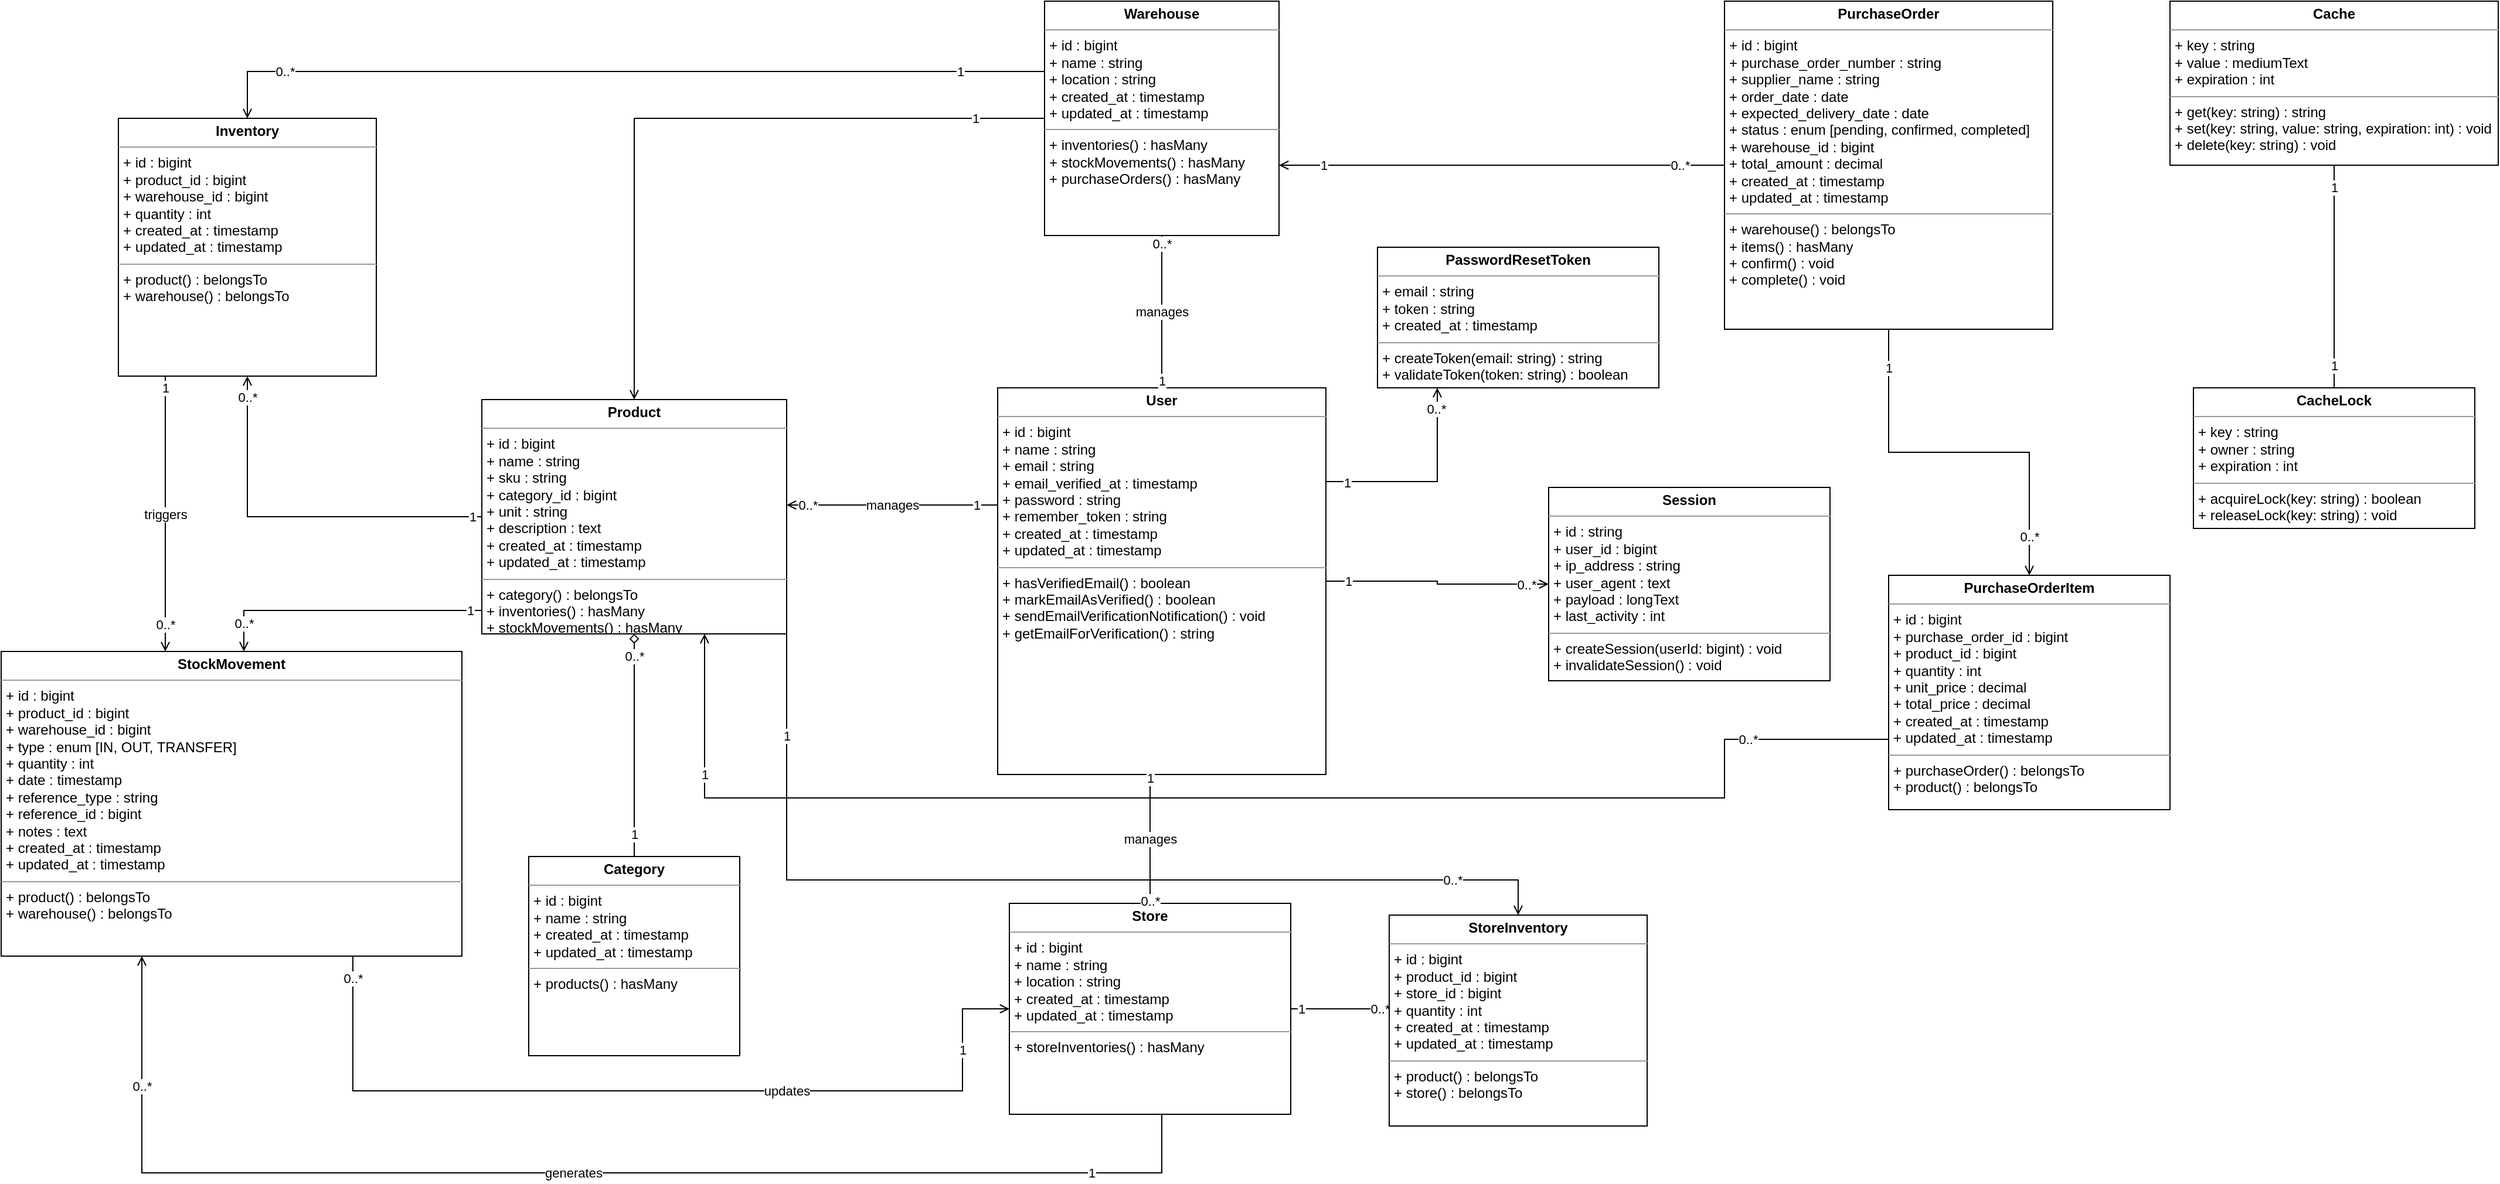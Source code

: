 <mxfile>
    <diagram id="C5RBs43oDa-KdzZeNtuy" name="Page-1">
        <mxGraphModel dx="3071" dy="1442" grid="1" gridSize="10" guides="1" tooltips="1" connect="1" arrows="1" fold="1" page="1" pageScale="1" pageWidth="827" pageHeight="1169" math="0" shadow="0">
            <root>
                <mxCell id="0"/>
                <mxCell id="1" parent="0"/>
                <mxCell id="User" value="&lt;p style=&quot;margin:0px;margin-top:4px;text-align:center;&quot;&gt;&lt;b&gt;User&lt;/b&gt;&lt;/p&gt;&lt;hr size=&quot;1&quot;&gt;&lt;p style=&quot;margin:0px;margin-left:4px;&quot;&gt;+ id : bigint&lt;br&gt;+ name : string&lt;br&gt;+ email : string&lt;br&gt;+ email_verified_at : timestamp&lt;br&gt;+ password : string&lt;br&gt;+ remember_token : string&lt;br&gt;+ created_at : timestamp&lt;br&gt;+ updated_at : timestamp&lt;/p&gt;&lt;hr size=&quot;1&quot;&gt;&lt;p style=&quot;margin:0px;margin-left:4px;&quot;&gt;+ hasVerifiedEmail() : boolean&lt;br&gt;+ markEmailAsVerified() : boolean&lt;br&gt;+ sendEmailVerificationNotification() : void&lt;br&gt;+ getEmailForVerification() : string&lt;/p&gt;" style="verticalAlign=top;align=left;overflow=fill;fontSize=12;fontFamily=Helvetica;html=1;" parent="1" vertex="1">
                    <mxGeometry x="80" y="360" width="280" height="330" as="geometry"/>
                </mxCell>
                <mxCell id="PasswordResetToken" value="&lt;p style=&quot;margin:0px;margin-top:4px;text-align:center;&quot;&gt;&lt;b&gt;PasswordResetToken&lt;/b&gt;&lt;/p&gt;&lt;hr size=&quot;1&quot;&gt;&lt;p style=&quot;margin:0px;margin-left:4px;&quot;&gt;+ email : string&lt;br&gt;+ token : string&lt;br&gt;+ created_at : timestamp&lt;/p&gt;&lt;hr size=&quot;1&quot;&gt;&lt;p style=&quot;margin:0px;margin-left:4px;&quot;&gt;+ createToken(email: string) : string&lt;br&gt;+ validateToken(token: string) : boolean&lt;/p&gt;" style="verticalAlign=top;align=left;overflow=fill;fontSize=12;fontFamily=Helvetica;html=1;" parent="1" vertex="1">
                    <mxGeometry x="404" y="240" width="240" height="120" as="geometry"/>
                </mxCell>
                <mxCell id="Session" value="&lt;p style=&quot;margin:0px;margin-top:4px;text-align:center;&quot;&gt;&lt;b&gt;Session&lt;/b&gt;&lt;/p&gt;&lt;hr size=&quot;1&quot;&gt;&lt;p style=&quot;margin:0px;margin-left:4px;&quot;&gt;+ id : string&lt;br&gt;+ user_id : bigint&lt;br&gt;+ ip_address : string&lt;br&gt;+ user_agent : text&lt;br&gt;+ payload : longText&lt;br&gt;+ last_activity : int&lt;/p&gt;&lt;hr size=&quot;1&quot;&gt;&lt;p style=&quot;margin:0px;margin-left:4px;&quot;&gt;+ createSession(userId: bigint) : void&lt;br&gt;+ invalidateSession() : void&lt;/p&gt;" style="verticalAlign=top;align=left;overflow=fill;fontSize=12;fontFamily=Helvetica;html=1;" parent="1" vertex="1">
                    <mxGeometry x="550" y="445" width="240" height="165" as="geometry"/>
                </mxCell>
                <mxCell id="Cache" value="&lt;p style=&quot;margin:0px;margin-top:4px;text-align:center;&quot;&gt;&lt;b&gt;Cache&lt;/b&gt;&lt;/p&gt;&lt;hr size=&quot;1&quot;&gt;&lt;p style=&quot;margin:0px;margin-left:4px;&quot;&gt;+ key : string&lt;br&gt;+ value : mediumText&lt;br&gt;+ expiration : int&lt;/p&gt;&lt;hr size=&quot;1&quot;&gt;&lt;p style=&quot;margin:0px;margin-left:4px;&quot;&gt;+ get(key: string) : string&lt;br&gt;+ set(key: string, value: string, expiration: int) : void&lt;br&gt;+ delete(key: string) : void&lt;/p&gt;" style="verticalAlign=top;align=left;overflow=fill;fontSize=12;fontFamily=Helvetica;html=1;" parent="1" vertex="1">
                    <mxGeometry x="1080" y="30" width="280" height="140" as="geometry"/>
                </mxCell>
                <mxCell id="CacheLock" value="&lt;p style=&quot;margin:0px;margin-top:4px;text-align:center;&quot;&gt;&lt;b&gt;CacheLock&lt;/b&gt;&lt;/p&gt;&lt;hr size=&quot;1&quot;&gt;&lt;p style=&quot;margin:0px;margin-left:4px;&quot;&gt;+ key : string&lt;br&gt;+ owner : string&lt;br&gt;+ expiration : int&lt;/p&gt;&lt;hr size=&quot;1&quot;&gt;&lt;p style=&quot;margin:0px;margin-left:4px;&quot;&gt;+ acquireLock(key: string) : boolean&lt;br&gt;+ releaseLock(key: string) : void&lt;/p&gt;" style="verticalAlign=top;align=left;overflow=fill;fontSize=12;fontFamily=Helvetica;html=1;" parent="1" vertex="1">
                    <mxGeometry x="1100" y="360" width="240" height="120" as="geometry"/>
                </mxCell>
                <mxCell id="Category" value="&lt;p style=&quot;margin:0px;margin-top:4px;text-align:center;&quot;&gt;&lt;b&gt;Category&lt;/b&gt;&lt;/p&gt;&lt;hr size=&quot;1&quot;&gt;&lt;p style=&quot;margin:0px;margin-left:4px;&quot;&gt;+ id : bigint&lt;br&gt;+ name : string&lt;br&gt;+ created_at : timestamp&lt;br&gt;+ updated_at : timestamp&lt;/p&gt;&lt;hr size=&quot;1&quot;&gt;&lt;p style=&quot;margin:0px;margin-left:4px;&quot;&gt;+ products() : hasMany&lt;/p&gt;" style="verticalAlign=top;align=left;overflow=fill;fontSize=12;fontFamily=Helvetica;html=1;" parent="1" vertex="1">
                    <mxGeometry x="-320" y="760" width="180" height="170" as="geometry"/>
                </mxCell>
                <mxCell id="Warehouse" value="&lt;p style=&quot;margin:0px;margin-top:4px;text-align:center;&quot;&gt;&lt;b&gt;Warehouse&lt;/b&gt;&lt;/p&gt;&lt;hr size=&quot;1&quot;&gt;&lt;p style=&quot;margin:0px;margin-left:4px;&quot;&gt;+ id : bigint&lt;br&gt;+ name : string&lt;br&gt;+ location : string&lt;br&gt;+ created_at : timestamp&lt;br&gt;+ updated_at : timestamp&lt;/p&gt;&lt;hr size=&quot;1&quot;&gt;&lt;p style=&quot;margin:0px;margin-left:4px;&quot;&gt;+ inventories() : hasMany&lt;br&gt;+ stockMovements() : hasMany&lt;br&gt;+ purchaseOrders() : hasMany&lt;/p&gt;" style="verticalAlign=top;align=left;overflow=fill;fontSize=12;fontFamily=Helvetica;html=1;" parent="1" vertex="1">
                    <mxGeometry x="120" y="30" width="200" height="200" as="geometry"/>
                </mxCell>
                <mxCell id="Inventory" value="&lt;p style=&quot;margin:0px;margin-top:4px;text-align:center;&quot;&gt;&lt;b&gt;Inventory&lt;/b&gt;&lt;/p&gt;&lt;hr size=&quot;1&quot;&gt;&lt;p style=&quot;margin:0px;margin-left:4px;&quot;&gt;+ id : bigint&lt;br&gt;+ product_id : bigint&lt;br&gt;+ warehouse_id : bigint&lt;br&gt;+ quantity : int&lt;br&gt;+ created_at : timestamp&lt;br&gt;+ updated_at : timestamp&lt;/p&gt;&lt;hr size=&quot;1&quot;&gt;&lt;p style=&quot;margin:0px;margin-left:4px;&quot;&gt;+ product() : belongsTo&lt;br&gt;+ warehouse() : belongsTo&lt;/p&gt;" style="verticalAlign=top;align=left;overflow=fill;fontSize=12;fontFamily=Helvetica;html=1;" parent="1" vertex="1">
                    <mxGeometry x="-670" y="130" width="220" height="220" as="geometry"/>
                </mxCell>
                <mxCell id="StockMovement" value="&lt;p style=&quot;margin:0px;margin-top:4px;text-align:center;&quot;&gt;&lt;b&gt;StockMovement&lt;/b&gt;&lt;/p&gt;&lt;hr size=&quot;1&quot;&gt;&lt;p style=&quot;margin:0px;margin-left:4px;&quot;&gt;+ id : bigint&lt;br&gt;+ product_id : bigint&lt;br&gt;+ warehouse_id : bigint&lt;br&gt;+ type : enum [IN, OUT, TRANSFER]&lt;br&gt;+ quantity : int&lt;br&gt;+ date : timestamp&lt;br&gt;+ reference_type : string&lt;br&gt;+ reference_id : bigint&lt;br&gt;+ notes : text&lt;br&gt;+ created_at : timestamp&lt;br&gt;+ updated_at : timestamp&lt;/p&gt;&lt;hr size=&quot;1&quot;&gt;&lt;p style=&quot;margin:0px;margin-left:4px;&quot;&gt;+ product() : belongsTo&lt;br&gt;+ warehouse() : belongsTo&lt;/p&gt;" style="verticalAlign=top;align=left;overflow=fill;fontSize=12;fontFamily=Helvetica;html=1;" parent="1" vertex="1">
                    <mxGeometry x="-770" y="585" width="393" height="260" as="geometry"/>
                </mxCell>
                <mxCell id="Store" value="&lt;p style=&quot;margin:0px;margin-top:4px;text-align:center;&quot;&gt;&lt;b&gt;Store&lt;/b&gt;&lt;/p&gt;&lt;hr size=&quot;1&quot;&gt;&lt;p style=&quot;margin:0px;margin-left:4px;&quot;&gt;+ id : bigint&lt;br&gt;+ name : string&lt;br&gt;+ location : string&lt;br&gt;+ created_at : timestamp&lt;br&gt;+ updated_at : timestamp&lt;/p&gt;&lt;hr size=&quot;1&quot;&gt;&lt;p style=&quot;margin:0px;margin-left:4px;&quot;&gt;+ storeInventories() : hasMany&lt;/p&gt;" style="verticalAlign=top;align=left;overflow=fill;fontSize=12;fontFamily=Helvetica;html=1;" parent="1" vertex="1">
                    <mxGeometry x="90" y="800" width="240" height="180" as="geometry"/>
                </mxCell>
                <mxCell id="User-PasswordReset" style="edgeStyle=orthogonalEdgeStyle;rounded=0;orthogonalLoop=1;jettySize=auto;html=1;endArrow=open;endFill=0;" parent="1" source="User" target="PasswordResetToken" edge="1">
                    <mxGeometry relative="1" as="geometry">
                        <Array as="points">
                            <mxPoint x="455" y="440"/>
                            <mxPoint x="455" y="320"/>
                        </Array>
                    </mxGeometry>
                </mxCell>
                <mxCell id="User-PasswordReset-Label" value="1" style="edgeLabel;html=1;align=center;verticalAlign=middle;resizable=0;points=[];" parent="User-PasswordReset" connectable="0" vertex="1">
                    <mxGeometry x="-0.8" y="-1" relative="1" as="geometry">
                        <mxPoint as="offset"/>
                    </mxGeometry>
                </mxCell>
                <mxCell id="User-PasswordReset-Label2" value="0..*" style="edgeLabel;html=1;align=center;verticalAlign=middle;resizable=0;points=[];" parent="User-PasswordReset" connectable="0" vertex="1">
                    <mxGeometry x="0.8" y="1" relative="1" as="geometry">
                        <mxPoint as="offset"/>
                    </mxGeometry>
                </mxCell>
                <mxCell id="User-Session" style="edgeStyle=orthogonalEdgeStyle;rounded=0;orthogonalLoop=1;jettySize=auto;html=1;endArrow=open;endFill=0;" parent="1" source="User" target="Session" edge="1">
                    <mxGeometry relative="1" as="geometry"/>
                </mxCell>
                <mxCell id="User-Session-Label" value="1" style="edgeLabel;html=1;align=center;verticalAlign=middle;resizable=0;points=[];" parent="User-Session" connectable="0" vertex="1">
                    <mxGeometry x="-0.8" relative="1" as="geometry">
                        <mxPoint as="offset"/>
                    </mxGeometry>
                </mxCell>
                <mxCell id="User-Session-Label2" value="0..*" style="edgeLabel;html=1;align=center;verticalAlign=middle;resizable=0;points=[];" parent="User-Session" connectable="0" vertex="1">
                    <mxGeometry x="0.8" relative="1" as="geometry">
                        <mxPoint as="offset"/>
                    </mxGeometry>
                </mxCell>
                <mxCell id="User-Product" style="edgeStyle=orthogonalEdgeStyle;rounded=0;orthogonalLoop=1;jettySize=auto;html=1;endArrow=open;endFill=0;" parent="1" source="User" target="Product" edge="1">
                    <mxGeometry relative="1" as="geometry">
                        <Array as="points">
                            <mxPoint y="460"/>
                            <mxPoint y="460"/>
                        </Array>
                    </mxGeometry>
                </mxCell>
                <mxCell id="User-Product-Label" value="1" style="edgeLabel;html=1;align=center;verticalAlign=middle;resizable=0;points=[];" parent="User-Product" connectable="0" vertex="1">
                    <mxGeometry x="-0.8" relative="1" as="geometry">
                        <mxPoint as="offset"/>
                    </mxGeometry>
                </mxCell>
                <mxCell id="User-Product-Label2" value="0..*" style="edgeLabel;html=1;align=center;verticalAlign=middle;resizable=0;points=[];" parent="User-Product" connectable="0" vertex="1">
                    <mxGeometry x="0.8" relative="1" as="geometry">
                        <mxPoint as="offset"/>
                    </mxGeometry>
                </mxCell>
                <mxCell id="User-Product-Label3" value="manages" style="edgeLabel;html=1;align=center;verticalAlign=middle;resizable=0;points=[];" parent="User-Product" connectable="0" vertex="1">
                    <mxGeometry relative="1" as="geometry">
                        <mxPoint as="offset"/>
                    </mxGeometry>
                </mxCell>
                <mxCell id="Category-Product" style="edgeStyle=orthogonalEdgeStyle;rounded=0;orthogonalLoop=1;jettySize=auto;html=1;endArrow=diamond;endFill=0;" parent="1" source="Category" target="Product" edge="1">
                    <mxGeometry relative="1" as="geometry"/>
                </mxCell>
                <mxCell id="Category-Product-Label" value="1" style="edgeLabel;html=1;align=center;verticalAlign=middle;resizable=0;points=[];" parent="Category-Product" connectable="0" vertex="1">
                    <mxGeometry x="-0.8" relative="1" as="geometry">
                        <mxPoint as="offset"/>
                    </mxGeometry>
                </mxCell>
                <mxCell id="Category-Product-Label2" value="0..*" style="edgeLabel;html=1;align=center;verticalAlign=middle;resizable=0;points=[];" parent="Category-Product" connectable="0" vertex="1">
                    <mxGeometry x="0.8" relative="1" as="geometry">
                        <mxPoint as="offset"/>
                    </mxGeometry>
                </mxCell>
                <mxCell id="Cache-CacheLock" style="edgeStyle=orthogonalEdgeStyle;rounded=0;orthogonalLoop=1;jettySize=auto;html=1;endArrow=none;endFill=0;" parent="1" source="Cache" target="CacheLock" edge="1">
                    <mxGeometry relative="1" as="geometry"/>
                </mxCell>
                <mxCell id="Cache-CacheLock-Label" value="1" style="edgeLabel;html=1;align=center;verticalAlign=middle;resizable=0;points=[];" parent="Cache-CacheLock" connectable="0" vertex="1">
                    <mxGeometry x="-0.8" relative="1" as="geometry">
                        <mxPoint as="offset"/>
                    </mxGeometry>
                </mxCell>
                <mxCell id="Cache-CacheLock-Label2" value="1" style="edgeLabel;html=1;align=center;verticalAlign=middle;resizable=0;points=[];" parent="Cache-CacheLock" connectable="0" vertex="1">
                    <mxGeometry x="0.8" relative="1" as="geometry">
                        <mxPoint as="offset"/>
                    </mxGeometry>
                </mxCell>
                <mxCell id="Product-Inventory" style="edgeStyle=orthogonalEdgeStyle;rounded=0;orthogonalLoop=1;jettySize=auto;html=1;endArrow=open;endFill=0;" parent="1" source="Product" target="Inventory" edge="1">
                    <mxGeometry relative="1" as="geometry"/>
                </mxCell>
                <mxCell id="Product-Inventory-Label" value="1" style="edgeLabel;html=1;align=center;verticalAlign=middle;resizable=0;points=[];" parent="Product-Inventory" connectable="0" vertex="1">
                    <mxGeometry x="-0.8" relative="1" as="geometry">
                        <mxPoint x="24" as="offset"/>
                    </mxGeometry>
                </mxCell>
                <mxCell id="Product-Inventory-Label2" value="0..*" style="edgeLabel;html=1;align=center;verticalAlign=middle;resizable=0;points=[];" parent="Product-Inventory" connectable="0" vertex="1">
                    <mxGeometry x="0.8" relative="1" as="geometry">
                        <mxPoint y="-14" as="offset"/>
                    </mxGeometry>
                </mxCell>
                <mxCell id="Product-StockMovement" style="edgeStyle=orthogonalEdgeStyle;rounded=0;orthogonalLoop=1;jettySize=auto;html=1;endArrow=open;endFill=0;" parent="1" source="Product" target="StockMovement" edge="1">
                    <mxGeometry relative="1" as="geometry">
                        <Array as="points">
                            <mxPoint x="-563" y="550"/>
                        </Array>
                    </mxGeometry>
                </mxCell>
                <mxCell id="Product-StockMovement-Label" value="1" style="edgeLabel;html=1;align=center;verticalAlign=middle;resizable=0;points=[];" parent="Product-StockMovement" connectable="0" vertex="1">
                    <mxGeometry x="-0.8" relative="1" as="geometry">
                        <mxPoint x="14" as="offset"/>
                    </mxGeometry>
                </mxCell>
                <mxCell id="Product-StockMovement-Label2" value="0..*" style="edgeLabel;html=1;align=center;verticalAlign=middle;resizable=0;points=[];" parent="Product-StockMovement" connectable="0" vertex="1">
                    <mxGeometry x="0.8" relative="1" as="geometry">
                        <mxPoint as="offset"/>
                    </mxGeometry>
                </mxCell>
                <mxCell id="Warehouse-Inventory" style="edgeStyle=orthogonalEdgeStyle;rounded=0;orthogonalLoop=1;jettySize=auto;html=1;endArrow=open;endFill=0;" parent="1" source="Warehouse" target="Inventory" edge="1">
                    <mxGeometry relative="1" as="geometry">
                        <Array as="points">
                            <mxPoint x="-560" y="90"/>
                        </Array>
                    </mxGeometry>
                </mxCell>
                <mxCell id="Warehouse-Inventory-Label" value="1" style="edgeLabel;html=1;align=center;verticalAlign=middle;resizable=0;points=[];" parent="Warehouse-Inventory" connectable="0" vertex="1">
                    <mxGeometry x="-0.8" relative="1" as="geometry">
                        <mxPoint as="offset"/>
                    </mxGeometry>
                </mxCell>
                <mxCell id="Warehouse-Inventory-Label2" value="0..*" style="edgeLabel;html=1;align=center;verticalAlign=middle;resizable=0;points=[];" parent="Warehouse-Inventory" connectable="0" vertex="1">
                    <mxGeometry x="0.8" relative="1" as="geometry">
                        <mxPoint as="offset"/>
                    </mxGeometry>
                </mxCell>
                <mxCell id="Store-StockMovement" style="edgeStyle=orthogonalEdgeStyle;rounded=0;orthogonalLoop=1;jettySize=auto;html=1;endArrow=open;endFill=0;" parent="1" source="Store" target="StockMovement" edge="1">
                    <mxGeometry relative="1" as="geometry">
                        <Array as="points">
                            <mxPoint x="220" y="1030"/>
                            <mxPoint x="-650" y="1030"/>
                        </Array>
                    </mxGeometry>
                </mxCell>
                <mxCell id="Store-StockMovement-Label" value="1" style="edgeLabel;html=1;align=center;verticalAlign=middle;resizable=0;points=[];" parent="Store-StockMovement" connectable="0" vertex="1">
                    <mxGeometry x="-0.8" relative="1" as="geometry">
                        <mxPoint as="offset"/>
                    </mxGeometry>
                </mxCell>
                <mxCell id="Store-StockMovement-Label2" value="0..*" style="edgeLabel;html=1;align=center;verticalAlign=middle;resizable=0;points=[];" parent="Store-StockMovement" connectable="0" vertex="1">
                    <mxGeometry x="0.8" relative="1" as="geometry">
                        <mxPoint as="offset"/>
                    </mxGeometry>
                </mxCell>
                <mxCell id="Store-StockMovement-Label3" value="generates" style="edgeLabel;html=1;align=center;verticalAlign=middle;resizable=0;points=[];" parent="Store-StockMovement" connectable="0" vertex="1">
                    <mxGeometry relative="1" as="geometry">
                        <mxPoint as="offset"/>
                    </mxGeometry>
                </mxCell>
                <mxCell id="Inventory-StockMovement" style="edgeStyle=orthogonalEdgeStyle;rounded=0;orthogonalLoop=1;jettySize=auto;html=1;endArrow=open;endFill=0;" parent="1" source="Inventory" target="StockMovement" edge="1">
                    <mxGeometry relative="1" as="geometry">
                        <Array as="points">
                            <mxPoint x="-630" y="450"/>
                            <mxPoint x="-630" y="450"/>
                        </Array>
                    </mxGeometry>
                </mxCell>
                <mxCell id="Inventory-StockMovement-Label" value="1" style="edgeLabel;html=1;align=center;verticalAlign=middle;resizable=0;points=[];" parent="Inventory-StockMovement" connectable="0" vertex="1">
                    <mxGeometry x="-0.8" relative="1" as="geometry">
                        <mxPoint y="-14" as="offset"/>
                    </mxGeometry>
                </mxCell>
                <mxCell id="Inventory-StockMovement-Label2" value="0..*" style="edgeLabel;html=1;align=center;verticalAlign=middle;resizable=0;points=[];" parent="Inventory-StockMovement" connectable="0" vertex="1">
                    <mxGeometry x="0.8" relative="1" as="geometry">
                        <mxPoint as="offset"/>
                    </mxGeometry>
                </mxCell>
                <mxCell id="Inventory-StockMovement-Label3" value="triggers" style="edgeLabel;html=1;align=center;verticalAlign=middle;resizable=0;points=[];" parent="Inventory-StockMovement" connectable="0" vertex="1">
                    <mxGeometry relative="1" as="geometry">
                        <mxPoint as="offset"/>
                    </mxGeometry>
                </mxCell>
                <mxCell id="User-Warehouse" style="edgeStyle=orthogonalEdgeStyle;rounded=0;orthogonalLoop=1;jettySize=auto;html=1;endArrow=open;endFill=0;" parent="1" source="User" target="Warehouse" edge="1">
                    <mxGeometry relative="1" as="geometry">
                        <Array as="points">
                            <mxPoint x="220" y="200"/>
                        </Array>
                    </mxGeometry>
                </mxCell>
                <mxCell id="User-Warehouse-Label" value="1" style="edgeLabel;html=1;align=center;verticalAlign=middle;resizable=0;points=[];" parent="User-Warehouse" connectable="0" vertex="1">
                    <mxGeometry x="-0.9" relative="1" as="geometry">
                        <mxPoint as="offset"/>
                    </mxGeometry>
                </mxCell>
                <mxCell id="User-Warehouse-Label2" value="0..*" style="edgeLabel;html=1;align=center;verticalAlign=middle;resizable=0;points=[];" parent="User-Warehouse" connectable="0" vertex="1">
                    <mxGeometry x="0.9" relative="1" as="geometry">
                        <mxPoint as="offset"/>
                    </mxGeometry>
                </mxCell>
                <mxCell id="User-Warehouse-Label3" value="manages" style="edgeLabel;html=1;align=center;verticalAlign=middle;resizable=0;points=[];" parent="User-Warehouse" connectable="0" vertex="1">
                    <mxGeometry relative="1" as="geometry">
                        <mxPoint as="offset"/>
                    </mxGeometry>
                </mxCell>
                <mxCell id="User-Store" style="edgeStyle=orthogonalEdgeStyle;rounded=0;orthogonalLoop=1;jettySize=auto;html=1;endArrow=open;endFill=0;" parent="1" source="User" target="Store" edge="1">
                    <mxGeometry relative="1" as="geometry">
                        <Array as="points">
                            <mxPoint x="210" y="730"/>
                            <mxPoint x="210" y="730"/>
                        </Array>
                    </mxGeometry>
                </mxCell>
                <mxCell id="User-Store-Label" value="1" style="edgeLabel;html=1;align=center;verticalAlign=middle;resizable=0;points=[];" parent="User-Store" connectable="0" vertex="1">
                    <mxGeometry x="-0.95" relative="1" as="geometry">
                        <mxPoint as="offset"/>
                    </mxGeometry>
                </mxCell>
                <mxCell id="User-Store-Label2" value="0..*" style="edgeLabel;html=1;align=center;verticalAlign=middle;resizable=0;points=[];" parent="User-Store" connectable="0" vertex="1">
                    <mxGeometry x="0.95" relative="1" as="geometry">
                        <mxPoint as="offset"/>
                    </mxGeometry>
                </mxCell>
                <mxCell id="User-Store-Label3" value="manages" style="edgeLabel;html=1;align=center;verticalAlign=middle;resizable=0;points=[];" parent="User-Store" connectable="0" vertex="1">
                    <mxGeometry relative="1" as="geometry">
                        <mxPoint as="offset"/>
                    </mxGeometry>
                </mxCell>
                <mxCell id="StockMovement-Store" style="edgeStyle=orthogonalEdgeStyle;rounded=0;orthogonalLoop=1;jettySize=auto;html=1;endArrow=open;endFill=0;" parent="1" source="StockMovement" target="Store" edge="1">
                    <mxGeometry relative="1" as="geometry">
                        <Array as="points">
                            <mxPoint x="-470" y="960"/>
                            <mxPoint x="50" y="960"/>
                            <mxPoint x="50" y="890"/>
                        </Array>
                    </mxGeometry>
                </mxCell>
                <mxCell id="StockMovement-Store-Label" value="0..*" style="edgeLabel;html=1;align=center;verticalAlign=middle;resizable=0;points=[];" parent="StockMovement-Store" connectable="0" vertex="1">
                    <mxGeometry x="-0.8" relative="1" as="geometry">
                        <mxPoint y="-56" as="offset"/>
                    </mxGeometry>
                </mxCell>
                <mxCell id="StockMovement-Store-Label2" value="1" style="edgeLabel;html=1;align=center;verticalAlign=middle;resizable=0;points=[];" parent="StockMovement-Store" connectable="0" vertex="1">
                    <mxGeometry x="0.8" relative="1" as="geometry">
                        <mxPoint as="offset"/>
                    </mxGeometry>
                </mxCell>
                <mxCell id="StockMovement-Store-Label3" value="updates" style="edgeLabel;html=1;align=center;verticalAlign=middle;resizable=0;points=[];" parent="StockMovement-Store" connectable="0" vertex="1">
                    <mxGeometry x="0.3" relative="1" as="geometry">
                        <mxPoint as="offset"/>
                    </mxGeometry>
                </mxCell>
                <mxCell id="2" value="" style="edgeStyle=orthogonalEdgeStyle;rounded=0;orthogonalLoop=1;jettySize=auto;html=1;endArrow=open;endFill=0;" parent="1" source="Warehouse" target="Product" edge="1">
                    <mxGeometry relative="1" as="geometry">
                        <Array as="points"/>
                        <mxPoint x="-90" y="300" as="sourcePoint"/>
                        <mxPoint x="-100" y="820" as="targetPoint"/>
                    </mxGeometry>
                </mxCell>
                <mxCell id="3" value="1" style="edgeLabel;html=1;align=center;verticalAlign=middle;resizable=0;points=[];" parent="2" connectable="0" vertex="1">
                    <mxGeometry x="-0.8" relative="1" as="geometry">
                        <mxPoint as="offset"/>
                    </mxGeometry>
                </mxCell>
                <mxCell id="PurchaseOrder-Warehouse" style="edgeStyle=orthogonalEdgeStyle;rounded=0;orthogonalLoop=1;jettySize=auto;html=1;endArrow=open;endFill=0;" parent="1" source="PurchaseOrder" target="Warehouse" edge="1">
                    <mxGeometry relative="1" as="geometry">
                        <Array as="points">
                            <mxPoint x="700" y="150"/>
                            <mxPoint x="320" y="150"/>
                        </Array>
                    </mxGeometry>
                </mxCell>
                <mxCell id="PurchaseOrder-Warehouse-Label" value="1" style="edgeLabel;html=1;align=center;verticalAlign=middle;resizable=0;points=[];" parent="PurchaseOrder-Warehouse" connectable="0" vertex="1">
                    <mxGeometry x="0.8" relative="1" as="geometry">
                        <mxPoint as="offset"/>
                    </mxGeometry>
                </mxCell>
                <mxCell id="PurchaseOrder-Warehouse-Label2" value="0..*" style="edgeLabel;html=1;align=center;verticalAlign=middle;resizable=0;points=[];" parent="PurchaseOrder-Warehouse" connectable="0" vertex="1">
                    <mxGeometry x="-0.8" relative="1" as="geometry">
                        <mxPoint as="offset"/>
                    </mxGeometry>
                </mxCell>
                <mxCell id="PurchaseOrder-Items" style="edgeStyle=orthogonalEdgeStyle;rounded=0;orthogonalLoop=1;jettySize=auto;html=1;endArrow=open;endFill=0;" parent="1" source="PurchaseOrder" target="PurchaseOrderItem" edge="1">
                    <mxGeometry relative="1" as="geometry"/>
                </mxCell>
                <mxCell id="PurchaseOrder-Items-Label" value="1" style="edgeLabel;html=1;align=center;verticalAlign=middle;resizable=0;points=[];" parent="PurchaseOrder-Items" connectable="0" vertex="1">
                    <mxGeometry x="-0.8" relative="1" as="geometry">
                        <mxPoint as="offset"/>
                    </mxGeometry>
                </mxCell>
                <mxCell id="PurchaseOrder-Items-Label2" value="0..*" style="edgeLabel;html=1;align=center;verticalAlign=middle;resizable=0;points=[];" parent="PurchaseOrder-Items" connectable="0" vertex="1">
                    <mxGeometry x="0.8" relative="1" as="geometry">
                        <mxPoint as="offset"/>
                    </mxGeometry>
                </mxCell>
                <mxCell id="PurchaseOrderItem-Product" style="edgeStyle=orthogonalEdgeStyle;rounded=0;orthogonalLoop=1;jettySize=auto;html=1;endArrow=open;endFill=0;" parent="1" source="PurchaseOrderItem" target="Product" edge="1">
                    <mxGeometry relative="1" as="geometry">
                        <Array as="points">
                            <mxPoint x="700" y="660"/>
                            <mxPoint x="700" y="710"/>
                            <mxPoint x="-170" y="710"/>
                        </Array>
                    </mxGeometry>
                </mxCell>
                <mxCell id="PurchaseOrderItem-Product-Label" value="1" style="edgeLabel;html=1;align=center;verticalAlign=middle;resizable=0;points=[];" parent="PurchaseOrderItem-Product" connectable="0" vertex="1">
                    <mxGeometry x="0.8" relative="1" as="geometry">
                        <mxPoint as="offset"/>
                    </mxGeometry>
                </mxCell>
                <mxCell id="PurchaseOrderItem-Product-Label2" value="0..*" style="edgeLabel;html=1;align=center;verticalAlign=middle;resizable=0;points=[];" parent="PurchaseOrderItem-Product" connectable="0" vertex="1">
                    <mxGeometry x="-0.8" relative="1" as="geometry">
                        <mxPoint as="offset"/>
                    </mxGeometry>
                </mxCell>
                <mxCell id="Store-StoreInventory" style="edgeStyle=orthogonalEdgeStyle;rounded=0;orthogonalLoop=1;jettySize=auto;html=1;endArrow=open;endFill=0;" parent="1" source="Store" target="StoreInventory" edge="1">
                    <mxGeometry relative="1" as="geometry">
                        <Array as="points">
                            <mxPoint x="330" y="890"/>
                            <mxPoint x="510" y="890"/>
                        </Array>
                    </mxGeometry>
                </mxCell>
                <mxCell id="Store-StoreInventory-Label" value="1" style="edgeLabel;html=1;align=center;verticalAlign=middle;resizable=0;points=[];" parent="Store-StoreInventory" connectable="0" vertex="1">
                    <mxGeometry x="-0.8" relative="1" as="geometry">
                        <mxPoint as="offset"/>
                    </mxGeometry>
                </mxCell>
                <mxCell id="Store-StoreInventory-Label2" value="0..*" style="edgeLabel;html=1;align=center;verticalAlign=middle;resizable=0;points=[];" parent="Store-StoreInventory" connectable="0" vertex="1">
                    <mxGeometry x="0.8" relative="1" as="geometry">
                        <mxPoint as="offset"/>
                    </mxGeometry>
                </mxCell>
                <mxCell id="Product-StoreInventory" style="edgeStyle=orthogonalEdgeStyle;rounded=0;orthogonalLoop=1;jettySize=auto;html=1;endArrow=open;endFill=0;" parent="1" source="Product" target="StoreInventory" edge="1">
                    <mxGeometry relative="1" as="geometry">
                        <Array as="points">
                            <mxPoint x="-100" y="780"/>
                            <mxPoint x="524" y="780"/>
                        </Array>
                        <mxPoint x="-100" y="550" as="sourcePoint"/>
                        <mxPoint x="524" y="790" as="targetPoint"/>
                    </mxGeometry>
                </mxCell>
                <mxCell id="Product-StoreInventory-Label" value="1" style="edgeLabel;html=1;align=center;verticalAlign=middle;resizable=0;points=[];" parent="Product-StoreInventory" connectable="0" vertex="1">
                    <mxGeometry x="-0.8" relative="1" as="geometry">
                        <mxPoint as="offset"/>
                    </mxGeometry>
                </mxCell>
                <mxCell id="Product-StoreInventory-Label2" value="0..*" style="edgeLabel;html=1;align=center;verticalAlign=middle;resizable=0;points=[];" parent="Product-StoreInventory" connectable="0" vertex="1">
                    <mxGeometry x="0.8" relative="1" as="geometry">
                        <mxPoint as="offset"/>
                    </mxGeometry>
                </mxCell>
                <mxCell id="Product" value="&lt;p style=&quot;margin:0px;margin-top:4px;text-align:center;&quot;&gt;&lt;b&gt;Product&lt;/b&gt;&lt;/p&gt;&lt;hr size=&quot;1&quot;&gt;&lt;p style=&quot;margin:0px;margin-left:4px;&quot;&gt;+ id : bigint&lt;br&gt;+ name : string&lt;br&gt;+ sku : string&lt;br&gt;+ category_id : bigint&lt;br&gt;+ unit : string&lt;br&gt;+ description : text&lt;br&gt;+ created_at : timestamp&lt;br&gt;+ updated_at : timestamp&lt;/p&gt;&lt;hr size=&quot;1&quot;&gt;&lt;p style=&quot;margin:0px;margin-left:4px;&quot;&gt;+ category() : belongsTo&lt;br&gt;+ inventories() : hasMany&lt;br&gt;+ stockMovements() : hasMany&lt;br&gt;+ purchaseOrderItems() : hasMany&lt;br&gt;+ storeInventories() : hasMany&lt;/p&gt;" style="verticalAlign=top;align=left;overflow=fill;fontSize=12;fontFamily=Helvetica;html=1;" parent="1" vertex="1">
                    <mxGeometry x="-360" y="370" width="260" height="200" as="geometry"/>
                </mxCell>
                <mxCell id="StoreInventory" value="&lt;p style=&quot;margin:0px;margin-top:4px;text-align:center;&quot;&gt;&lt;b&gt;StoreInventory&lt;/b&gt;&lt;/p&gt;&lt;hr size=&quot;1&quot;&gt;&lt;p style=&quot;margin:0px;margin-left:4px;&quot;&gt;+ id : bigint&lt;br&gt;+ product_id : bigint&lt;br&gt;+ store_id : bigint&lt;br&gt;+ quantity : int&lt;br&gt;+ created_at : timestamp&lt;br&gt;+ updated_at : timestamp&lt;/p&gt;&lt;hr size=&quot;1&quot;&gt;&lt;p style=&quot;margin:0px;margin-left:4px;&quot;&gt;+ product() : belongsTo&lt;br&gt;+ store() : belongsTo&lt;/p&gt;" style="verticalAlign=top;align=left;overflow=fill;fontSize=12;fontFamily=Helvetica;html=1;" parent="1" vertex="1">
                    <mxGeometry x="414" y="810" width="220" height="180" as="geometry"/>
                </mxCell>
                <mxCell id="PurchaseOrder" value="&lt;p style=&quot;margin:0px;margin-top:4px;text-align:center;&quot;&gt;&lt;b&gt;PurchaseOrder&lt;/b&gt;&lt;/p&gt;&lt;hr size=&quot;1&quot;&gt;&lt;p style=&quot;margin:0px;margin-left:4px;&quot;&gt;+ id : bigint&lt;br&gt;+ purchase_order_number : string&lt;br&gt;+ supplier_name : string&lt;br&gt;+ order_date : date&lt;br&gt;+ expected_delivery_date : date&lt;br&gt;+ status : enum [pending, confirmed, completed]&lt;br&gt;+ warehouse_id : bigint&lt;br&gt;+ total_amount : decimal&lt;br&gt;+ created_at : timestamp&lt;br&gt;+ updated_at : timestamp&lt;/p&gt;&lt;hr size=&quot;1&quot;&gt;&lt;p style=&quot;margin:0px;margin-left:4px;&quot;&gt;+ warehouse() : belongsTo&lt;br&gt;+ items() : hasMany&lt;br&gt;+ confirm() : void&lt;br&gt;+ complete() : void&lt;/p&gt;" style="verticalAlign=top;align=left;overflow=fill;fontSize=12;fontFamily=Helvetica;html=1;" parent="1" vertex="1">
                    <mxGeometry x="700" y="30" width="280" height="280" as="geometry"/>
                </mxCell>
                <mxCell id="PurchaseOrderItem" value="&lt;p style=&quot;margin:0px;margin-top:4px;text-align:center;&quot;&gt;&lt;b&gt;PurchaseOrderItem&lt;/b&gt;&lt;/p&gt;&lt;hr size=&quot;1&quot;&gt;&lt;p style=&quot;margin:0px;margin-left:4px;&quot;&gt;+ id : bigint&lt;br&gt;+ purchase_order_id : bigint&lt;br&gt;+ product_id : bigint&lt;br&gt;+ quantity : int&lt;br&gt;+ unit_price : decimal&lt;br&gt;+ total_price : decimal&lt;br&gt;+ created_at : timestamp&lt;br&gt;+ updated_at : timestamp&lt;/p&gt;&lt;hr size=&quot;1&quot;&gt;&lt;p style=&quot;margin:0px;margin-left:4px;&quot;&gt;+ purchaseOrder() : belongsTo&lt;br&gt;+ product() : belongsTo&lt;/p&gt;" style="verticalAlign=top;align=left;overflow=fill;fontSize=12;fontFamily=Helvetica;html=1;" parent="1" vertex="1">
                    <mxGeometry x="840" y="520" width="240" height="200" as="geometry"/>
                </mxCell>
            </root>
        </mxGraphModel>
    </diagram>
</mxfile>